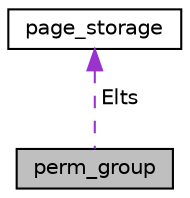 digraph "perm_group"
{
  edge [fontname="Helvetica",fontsize="10",labelfontname="Helvetica",labelfontsize="10"];
  node [fontname="Helvetica",fontsize="10",shape=record];
  Node1 [label="perm_group",height=0.2,width=0.4,color="black", fillcolor="grey75", style="filled", fontcolor="black"];
  Node2 -> Node1 [dir="back",color="darkorchid3",fontsize="10",style="dashed",label=" Elts" ,fontname="Helvetica"];
  Node2 [label="page_storage",height=0.2,width=0.4,color="black", fillcolor="white", style="filled",URL="$dc/d72/classpage__storage.html"];
}
